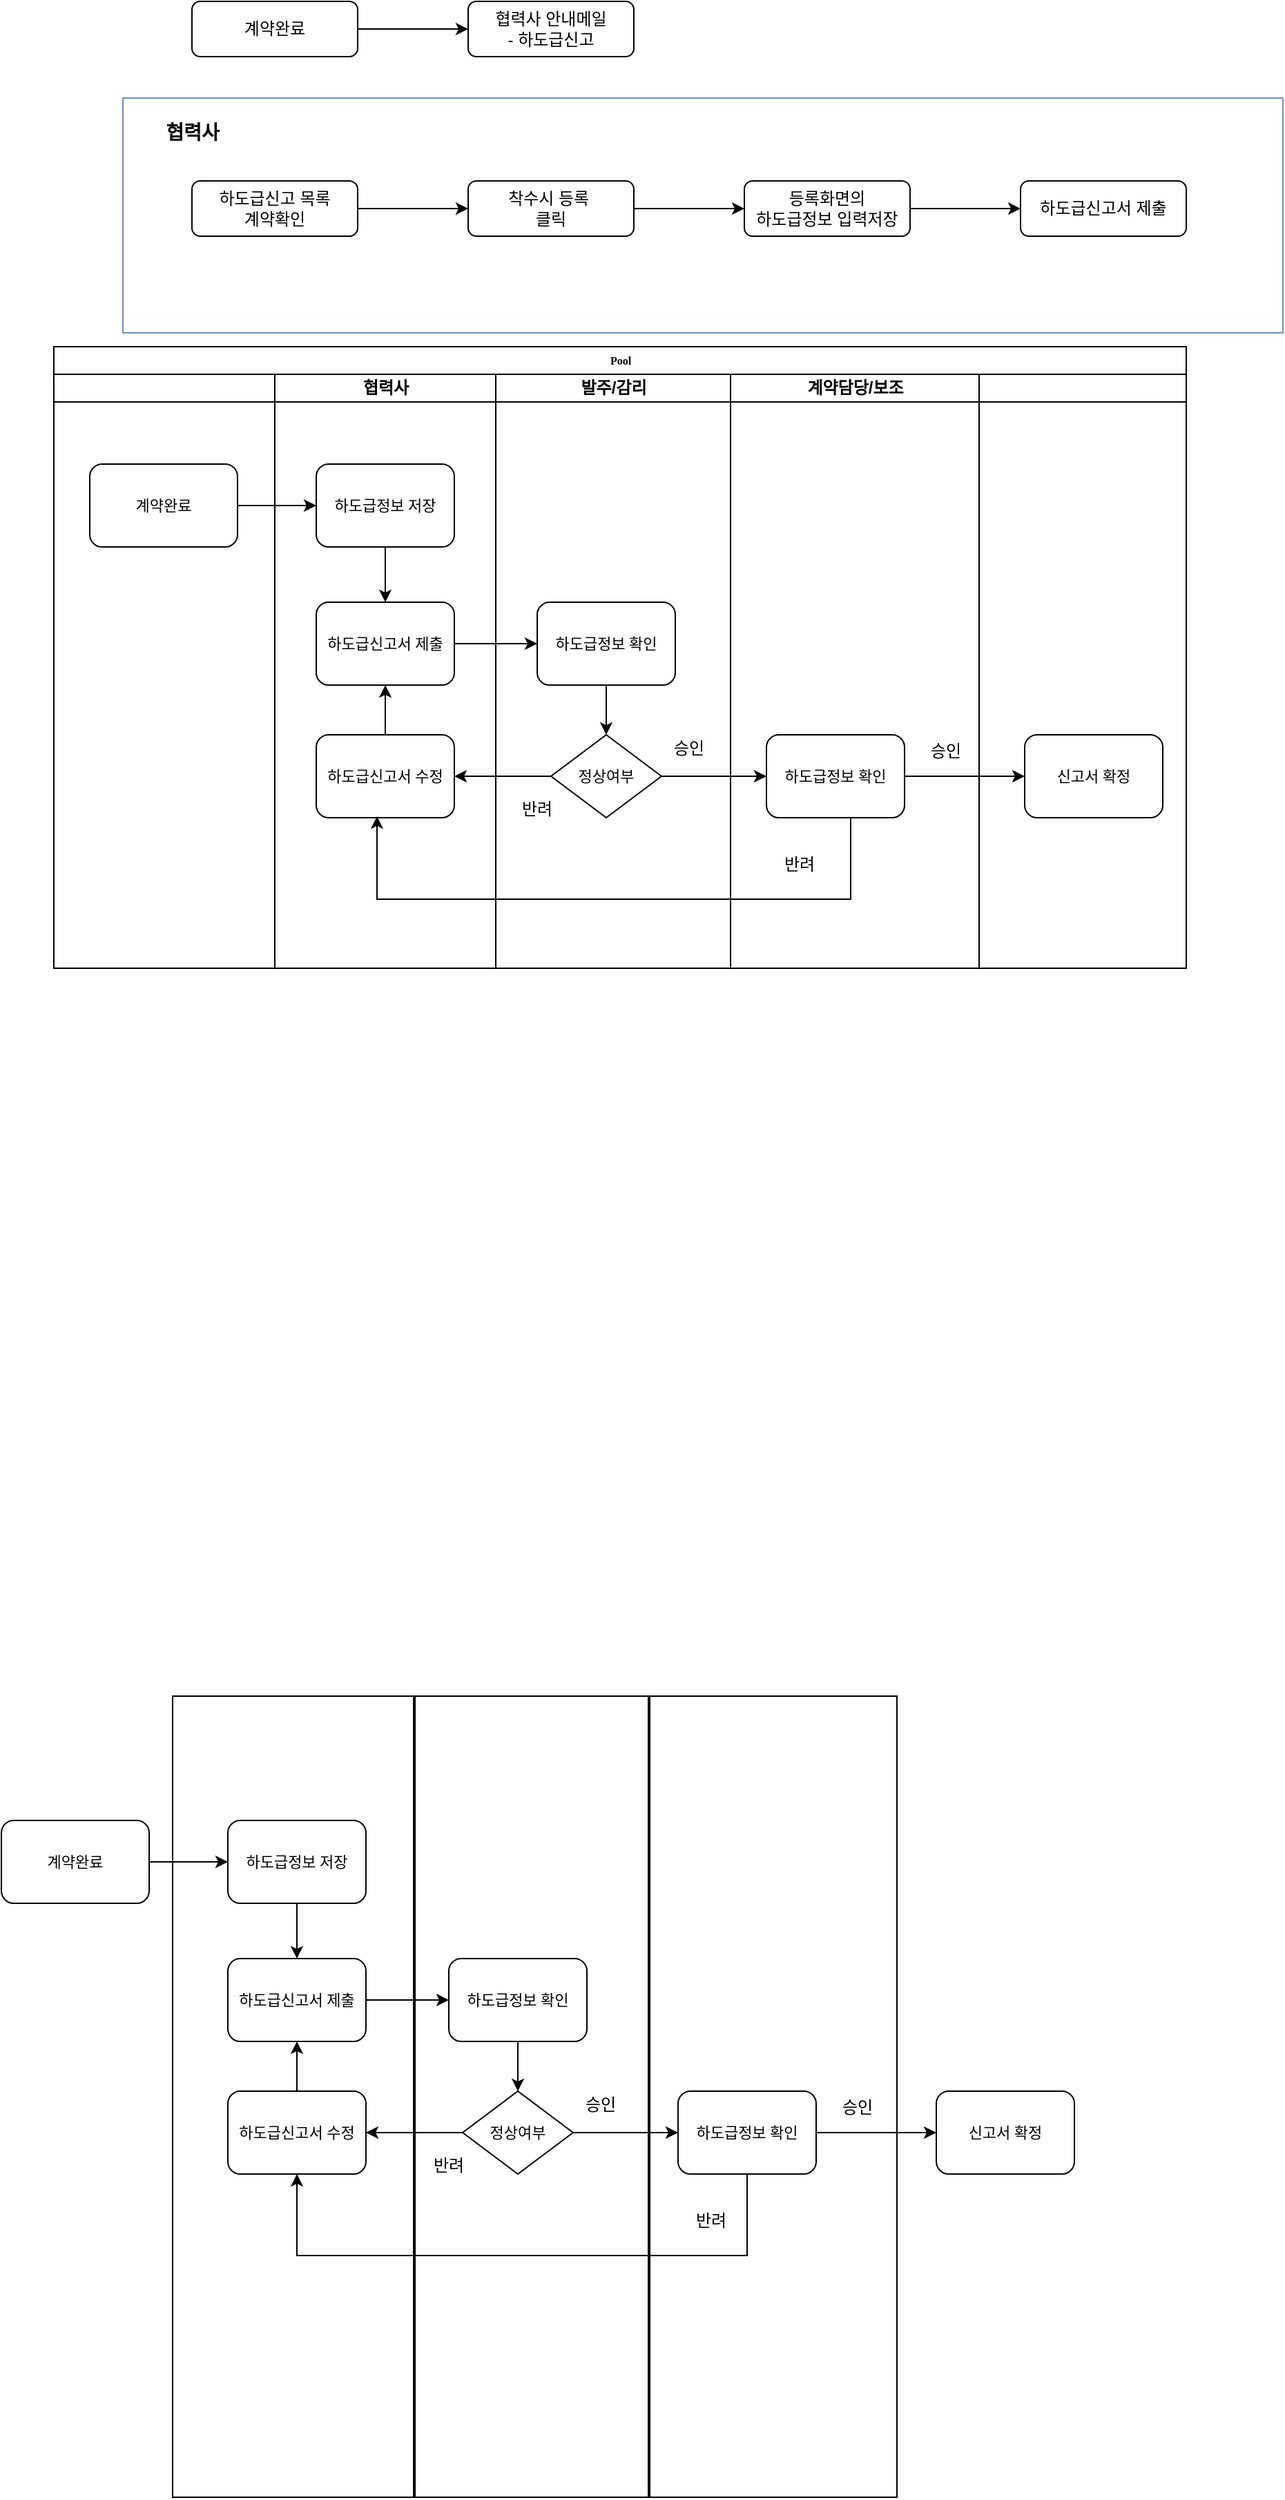 <mxfile version="24.7.4">
  <diagram id="C5RBs43oDa-KdzZeNtuy" name="Page-1">
    <mxGraphModel dx="1687" dy="878" grid="0" gridSize="10" guides="1" tooltips="1" connect="1" arrows="1" fold="1" page="1" pageScale="1" pageWidth="827" pageHeight="1169" math="0" shadow="0">
      <root>
        <mxCell id="WIyWlLk6GJQsqaUBKTNV-0" />
        <mxCell id="WIyWlLk6GJQsqaUBKTNV-1" parent="WIyWlLk6GJQsqaUBKTNV-0" />
        <mxCell id="kzj5SYHrYNJim-2h-Fth-1" value="" style="edgeStyle=orthogonalEdgeStyle;rounded=0;orthogonalLoop=1;jettySize=auto;html=1;" edge="1" parent="WIyWlLk6GJQsqaUBKTNV-1" source="WIyWlLk6GJQsqaUBKTNV-3" target="kzj5SYHrYNJim-2h-Fth-0">
          <mxGeometry relative="1" as="geometry" />
        </mxCell>
        <mxCell id="WIyWlLk6GJQsqaUBKTNV-3" value="계약완료" style="rounded=1;whiteSpace=wrap;html=1;fontSize=12;glass=0;strokeWidth=1;shadow=0;" parent="WIyWlLk6GJQsqaUBKTNV-1" vertex="1">
          <mxGeometry x="160" y="80" width="120" height="40" as="geometry" />
        </mxCell>
        <mxCell id="kzj5SYHrYNJim-2h-Fth-0" value="협력사 안내메일&lt;div&gt;- 하도급신고&lt;/div&gt;" style="rounded=1;whiteSpace=wrap;html=1;fontSize=12;glass=0;strokeWidth=1;shadow=0;" vertex="1" parent="WIyWlLk6GJQsqaUBKTNV-1">
          <mxGeometry x="360" y="80" width="120" height="40" as="geometry" />
        </mxCell>
        <mxCell id="kzj5SYHrYNJim-2h-Fth-14" value="" style="swimlane;startSize=0;fillColor=#DAE8FC;strokeColor=#6c8ebf;" vertex="1" parent="WIyWlLk6GJQsqaUBKTNV-1">
          <mxGeometry x="110" y="150" width="840" height="170" as="geometry" />
        </mxCell>
        <mxCell id="kzj5SYHrYNJim-2h-Fth-8" value="" style="edgeStyle=orthogonalEdgeStyle;rounded=0;orthogonalLoop=1;jettySize=auto;html=1;" edge="1" parent="kzj5SYHrYNJim-2h-Fth-14" source="kzj5SYHrYNJim-2h-Fth-6" target="kzj5SYHrYNJim-2h-Fth-7">
          <mxGeometry relative="1" as="geometry" />
        </mxCell>
        <mxCell id="kzj5SYHrYNJim-2h-Fth-6" value="하도급신고 목록&lt;div&gt;계약확인&lt;/div&gt;" style="rounded=1;whiteSpace=wrap;html=1;fontSize=12;glass=0;strokeWidth=1;shadow=0;" vertex="1" parent="kzj5SYHrYNJim-2h-Fth-14">
          <mxGeometry x="50" y="60" width="120" height="40" as="geometry" />
        </mxCell>
        <mxCell id="kzj5SYHrYNJim-2h-Fth-10" value="" style="edgeStyle=orthogonalEdgeStyle;rounded=0;orthogonalLoop=1;jettySize=auto;html=1;" edge="1" parent="kzj5SYHrYNJim-2h-Fth-14" source="kzj5SYHrYNJim-2h-Fth-7" target="kzj5SYHrYNJim-2h-Fth-9">
          <mxGeometry relative="1" as="geometry" />
        </mxCell>
        <mxCell id="kzj5SYHrYNJim-2h-Fth-7" value="착수시 등록&amp;nbsp;&lt;div&gt;클릭&lt;/div&gt;" style="rounded=1;whiteSpace=wrap;html=1;fontSize=12;glass=0;strokeWidth=1;shadow=0;" vertex="1" parent="kzj5SYHrYNJim-2h-Fth-14">
          <mxGeometry x="250" y="60" width="120" height="40" as="geometry" />
        </mxCell>
        <mxCell id="kzj5SYHrYNJim-2h-Fth-12" value="" style="edgeStyle=orthogonalEdgeStyle;rounded=0;orthogonalLoop=1;jettySize=auto;html=1;" edge="1" parent="kzj5SYHrYNJim-2h-Fth-14" source="kzj5SYHrYNJim-2h-Fth-9" target="kzj5SYHrYNJim-2h-Fth-11">
          <mxGeometry relative="1" as="geometry" />
        </mxCell>
        <mxCell id="kzj5SYHrYNJim-2h-Fth-9" value="등록화면의&lt;div&gt;하도급정보 입력저장&lt;/div&gt;" style="rounded=1;whiteSpace=wrap;html=1;fontSize=12;glass=0;strokeWidth=1;shadow=0;" vertex="1" parent="kzj5SYHrYNJim-2h-Fth-14">
          <mxGeometry x="450" y="60" width="120" height="40" as="geometry" />
        </mxCell>
        <mxCell id="kzj5SYHrYNJim-2h-Fth-11" value="하도급신고서 제출" style="rounded=1;whiteSpace=wrap;html=1;fontSize=12;glass=0;strokeWidth=1;shadow=0;" vertex="1" parent="kzj5SYHrYNJim-2h-Fth-14">
          <mxGeometry x="650" y="60" width="120" height="40" as="geometry" />
        </mxCell>
        <mxCell id="kzj5SYHrYNJim-2h-Fth-15" value="&lt;font style=&quot;font-size: 14px;&quot;&gt;&lt;b&gt;협력사&lt;/b&gt;&lt;/font&gt;" style="text;html=1;align=center;verticalAlign=middle;resizable=0;points=[];autosize=1;strokeColor=none;fillColor=none;" vertex="1" parent="kzj5SYHrYNJim-2h-Fth-14">
          <mxGeometry x="15" y="10" width="70" height="30" as="geometry" />
        </mxCell>
        <mxCell id="kzj5SYHrYNJim-2h-Fth-70" value="Pool" style="swimlane;html=1;childLayout=stackLayout;startSize=20;rounded=0;shadow=0;labelBackgroundColor=none;strokeWidth=1;fontFamily=Verdana;fontSize=8;align=center;" vertex="1" parent="WIyWlLk6GJQsqaUBKTNV-1">
          <mxGeometry x="60" y="330" width="820" height="450" as="geometry" />
        </mxCell>
        <mxCell id="kzj5SYHrYNJim-2h-Fth-71" value="" style="swimlane;html=1;startSize=20;gradientColor=none;" vertex="1" parent="kzj5SYHrYNJim-2h-Fth-70">
          <mxGeometry y="20" width="160" height="430" as="geometry" />
        </mxCell>
        <mxCell id="kzj5SYHrYNJim-2h-Fth-188" value="계약완료" style="rounded=1;whiteSpace=wrap;html=1;shadow=0;labelBackgroundColor=none;strokeWidth=1;fontFamily=Verdana;fontSize=11;align=center;" vertex="1" parent="kzj5SYHrYNJim-2h-Fth-71">
          <mxGeometry x="26" y="65" width="107" height="60" as="geometry" />
        </mxCell>
        <mxCell id="kzj5SYHrYNJim-2h-Fth-81" style="edgeStyle=orthogonalEdgeStyle;rounded=1;html=1;labelBackgroundColor=none;startArrow=none;startFill=0;startSize=5;endArrow=classicThin;endFill=1;endSize=5;jettySize=auto;orthogonalLoop=1;strokeWidth=1;fontFamily=Verdana;fontSize=11;" edge="1" parent="kzj5SYHrYNJim-2h-Fth-70" source="kzj5SYHrYNJim-2h-Fth-94" target="kzj5SYHrYNJim-2h-Fth-98">
          <mxGeometry relative="1" as="geometry" />
        </mxCell>
        <mxCell id="kzj5SYHrYNJim-2h-Fth-90" value="협력사" style="swimlane;html=1;startSize=20;" vertex="1" parent="kzj5SYHrYNJim-2h-Fth-70">
          <mxGeometry x="160" y="20" width="160" height="430" as="geometry" />
        </mxCell>
        <mxCell id="kzj5SYHrYNJim-2h-Fth-118" value="" style="edgeStyle=orthogonalEdgeStyle;rounded=0;orthogonalLoop=1;jettySize=auto;html=1;" edge="1" parent="kzj5SYHrYNJim-2h-Fth-90" source="kzj5SYHrYNJim-2h-Fth-91" target="kzj5SYHrYNJim-2h-Fth-117">
          <mxGeometry relative="1" as="geometry" />
        </mxCell>
        <mxCell id="kzj5SYHrYNJim-2h-Fth-91" value="하도급정보 저장" style="rounded=1;whiteSpace=wrap;html=1;shadow=0;labelBackgroundColor=none;strokeWidth=1;fontFamily=Verdana;fontSize=11;align=center;" vertex="1" parent="kzj5SYHrYNJim-2h-Fth-90">
          <mxGeometry x="30" y="65" width="100" height="60" as="geometry" />
        </mxCell>
        <mxCell id="kzj5SYHrYNJim-2h-Fth-117" value="하도급신고서 제출" style="rounded=1;whiteSpace=wrap;html=1;shadow=0;labelBackgroundColor=none;strokeWidth=1;fontFamily=Verdana;fontSize=11;align=center;" vertex="1" parent="kzj5SYHrYNJim-2h-Fth-90">
          <mxGeometry x="30" y="165" width="100" height="60" as="geometry" />
        </mxCell>
        <mxCell id="kzj5SYHrYNJim-2h-Fth-130" value="" style="edgeStyle=orthogonalEdgeStyle;rounded=0;orthogonalLoop=1;jettySize=auto;html=1;" edge="1" parent="kzj5SYHrYNJim-2h-Fth-90" source="kzj5SYHrYNJim-2h-Fth-127" target="kzj5SYHrYNJim-2h-Fth-117">
          <mxGeometry relative="1" as="geometry" />
        </mxCell>
        <mxCell id="kzj5SYHrYNJim-2h-Fth-127" value="하도급신고서 수정" style="rounded=1;whiteSpace=wrap;html=1;shadow=0;labelBackgroundColor=none;strokeWidth=1;fontFamily=Verdana;fontSize=11;align=center;" vertex="1" parent="kzj5SYHrYNJim-2h-Fth-90">
          <mxGeometry x="30" y="261" width="100" height="60" as="geometry" />
        </mxCell>
        <mxCell id="kzj5SYHrYNJim-2h-Fth-92" value="발주/감리" style="swimlane;html=1;startSize=20;" vertex="1" parent="kzj5SYHrYNJim-2h-Fth-70">
          <mxGeometry x="320" y="20" width="170" height="430" as="geometry" />
        </mxCell>
        <mxCell id="kzj5SYHrYNJim-2h-Fth-94" value="정상여부" style="rhombus;whiteSpace=wrap;html=1;rounded=0;shadow=0;labelBackgroundColor=none;strokeWidth=1;fontFamily=Verdana;fontSize=11;align=center;" vertex="1" parent="kzj5SYHrYNJim-2h-Fth-92">
          <mxGeometry x="40" y="261" width="80" height="60" as="geometry" />
        </mxCell>
        <mxCell id="kzj5SYHrYNJim-2h-Fth-123" value="" style="edgeStyle=orthogonalEdgeStyle;rounded=0;orthogonalLoop=1;jettySize=auto;html=1;" edge="1" parent="kzj5SYHrYNJim-2h-Fth-92" source="kzj5SYHrYNJim-2h-Fth-121" target="kzj5SYHrYNJim-2h-Fth-94">
          <mxGeometry relative="1" as="geometry" />
        </mxCell>
        <mxCell id="kzj5SYHrYNJim-2h-Fth-121" value="하도급정보 확인" style="rounded=1;whiteSpace=wrap;html=1;shadow=0;labelBackgroundColor=none;strokeWidth=1;fontFamily=Verdana;fontSize=11;align=center;" vertex="1" parent="kzj5SYHrYNJim-2h-Fth-92">
          <mxGeometry x="30" y="165" width="100" height="60" as="geometry" />
        </mxCell>
        <mxCell id="kzj5SYHrYNJim-2h-Fth-125" value="승인" style="text;html=1;align=center;verticalAlign=middle;whiteSpace=wrap;rounded=0;" vertex="1" parent="kzj5SYHrYNJim-2h-Fth-92">
          <mxGeometry x="110" y="256" width="60" height="30" as="geometry" />
        </mxCell>
        <mxCell id="kzj5SYHrYNJim-2h-Fth-126" value="반려" style="text;html=1;align=center;verticalAlign=middle;whiteSpace=wrap;rounded=0;" vertex="1" parent="kzj5SYHrYNJim-2h-Fth-92">
          <mxGeometry y="300" width="60" height="30" as="geometry" />
        </mxCell>
        <mxCell id="kzj5SYHrYNJim-2h-Fth-97" value="계약담당/보조" style="swimlane;html=1;startSize=20;" vertex="1" parent="kzj5SYHrYNJim-2h-Fth-70">
          <mxGeometry x="490" y="20" width="180" height="430" as="geometry" />
        </mxCell>
        <mxCell id="kzj5SYHrYNJim-2h-Fth-98" value="하도급정보 확인" style="rounded=1;whiteSpace=wrap;html=1;shadow=0;labelBackgroundColor=none;strokeWidth=1;fontFamily=Verdana;fontSize=11;align=center;" vertex="1" parent="kzj5SYHrYNJim-2h-Fth-97">
          <mxGeometry x="26" y="261" width="100" height="60" as="geometry" />
        </mxCell>
        <mxCell id="kzj5SYHrYNJim-2h-Fth-152" value="반려" style="text;html=1;align=center;verticalAlign=middle;whiteSpace=wrap;rounded=0;" vertex="1" parent="kzj5SYHrYNJim-2h-Fth-97">
          <mxGeometry x="20" y="340" width="60" height="30" as="geometry" />
        </mxCell>
        <mxCell id="kzj5SYHrYNJim-2h-Fth-154" value="승인" style="text;html=1;align=center;verticalAlign=middle;whiteSpace=wrap;rounded=0;" vertex="1" parent="kzj5SYHrYNJim-2h-Fth-97">
          <mxGeometry x="126" y="258" width="60" height="30" as="geometry" />
        </mxCell>
        <mxCell id="kzj5SYHrYNJim-2h-Fth-122" value="" style="edgeStyle=orthogonalEdgeStyle;rounded=0;orthogonalLoop=1;jettySize=auto;html=1;" edge="1" parent="kzj5SYHrYNJim-2h-Fth-70" source="kzj5SYHrYNJim-2h-Fth-117" target="kzj5SYHrYNJim-2h-Fth-121">
          <mxGeometry relative="1" as="geometry" />
        </mxCell>
        <mxCell id="kzj5SYHrYNJim-2h-Fth-124" value="" style="edgeStyle=orthogonalEdgeStyle;rounded=0;orthogonalLoop=1;jettySize=auto;html=1;" edge="1" parent="kzj5SYHrYNJim-2h-Fth-70" source="kzj5SYHrYNJim-2h-Fth-94" target="kzj5SYHrYNJim-2h-Fth-98">
          <mxGeometry relative="1" as="geometry" />
        </mxCell>
        <mxCell id="kzj5SYHrYNJim-2h-Fth-129" value="" style="edgeStyle=orthogonalEdgeStyle;rounded=0;orthogonalLoop=1;jettySize=auto;html=1;" edge="1" parent="kzj5SYHrYNJim-2h-Fth-70" source="kzj5SYHrYNJim-2h-Fth-94" target="kzj5SYHrYNJim-2h-Fth-127">
          <mxGeometry relative="1" as="geometry" />
        </mxCell>
        <mxCell id="kzj5SYHrYNJim-2h-Fth-150" style="edgeStyle=orthogonalEdgeStyle;rounded=0;orthogonalLoop=1;jettySize=auto;html=1;exitX=0.5;exitY=1;exitDx=0;exitDy=0;entryX=0.44;entryY=0.983;entryDx=0;entryDy=0;entryPerimeter=0;" edge="1" parent="kzj5SYHrYNJim-2h-Fth-70" source="kzj5SYHrYNJim-2h-Fth-98" target="kzj5SYHrYNJim-2h-Fth-127">
          <mxGeometry relative="1" as="geometry">
            <mxPoint x="180" y="550" as="targetPoint" />
            <Array as="points">
              <mxPoint x="577" y="400" />
              <mxPoint x="234" y="400" />
            </Array>
          </mxGeometry>
        </mxCell>
        <mxCell id="kzj5SYHrYNJim-2h-Fth-189" value="" style="edgeStyle=orthogonalEdgeStyle;rounded=0;orthogonalLoop=1;jettySize=auto;html=1;" edge="1" parent="kzj5SYHrYNJim-2h-Fth-70" source="kzj5SYHrYNJim-2h-Fth-188" target="kzj5SYHrYNJim-2h-Fth-91">
          <mxGeometry relative="1" as="geometry" />
        </mxCell>
        <mxCell id="kzj5SYHrYNJim-2h-Fth-200" value="" style="edgeStyle=orthogonalEdgeStyle;rounded=0;orthogonalLoop=1;jettySize=auto;html=1;" edge="1" parent="kzj5SYHrYNJim-2h-Fth-70" source="kzj5SYHrYNJim-2h-Fth-98" target="kzj5SYHrYNJim-2h-Fth-196">
          <mxGeometry relative="1" as="geometry" />
        </mxCell>
        <mxCell id="kzj5SYHrYNJim-2h-Fth-195" value="" style="swimlane;html=1;startSize=20;" vertex="1" parent="kzj5SYHrYNJim-2h-Fth-70">
          <mxGeometry x="670" y="20" width="150" height="430" as="geometry" />
        </mxCell>
        <mxCell id="kzj5SYHrYNJim-2h-Fth-196" value="신고서 확정" style="rounded=1;whiteSpace=wrap;html=1;shadow=0;labelBackgroundColor=none;strokeWidth=1;fontFamily=Verdana;fontSize=11;align=center;" vertex="1" parent="kzj5SYHrYNJim-2h-Fth-195">
          <mxGeometry x="33" y="261" width="100" height="60" as="geometry" />
        </mxCell>
        <mxCell id="kzj5SYHrYNJim-2h-Fth-202" value="계약완료" style="rounded=1;whiteSpace=wrap;html=1;shadow=0;labelBackgroundColor=none;strokeWidth=1;fontFamily=Verdana;fontSize=11;align=center;" vertex="1" parent="WIyWlLk6GJQsqaUBKTNV-1">
          <mxGeometry x="22" y="1397" width="107" height="60" as="geometry" />
        </mxCell>
        <mxCell id="kzj5SYHrYNJim-2h-Fth-203" style="edgeStyle=orthogonalEdgeStyle;rounded=1;html=1;labelBackgroundColor=none;startArrow=none;startFill=0;startSize=5;endArrow=classicThin;endFill=1;endSize=5;jettySize=auto;orthogonalLoop=1;strokeWidth=1;fontFamily=Verdana;fontSize=11;" edge="1" parent="WIyWlLk6GJQsqaUBKTNV-1" source="kzj5SYHrYNJim-2h-Fth-209" target="kzj5SYHrYNJim-2h-Fth-214">
          <mxGeometry relative="1" as="geometry" />
        </mxCell>
        <mxCell id="kzj5SYHrYNJim-2h-Fth-204" value="" style="edgeStyle=orthogonalEdgeStyle;rounded=0;orthogonalLoop=1;jettySize=auto;html=1;" edge="1" parent="WIyWlLk6GJQsqaUBKTNV-1" source="kzj5SYHrYNJim-2h-Fth-205" target="kzj5SYHrYNJim-2h-Fth-206">
          <mxGeometry relative="1" as="geometry" />
        </mxCell>
        <mxCell id="kzj5SYHrYNJim-2h-Fth-205" value="하도급정보 저장" style="rounded=1;whiteSpace=wrap;html=1;shadow=0;labelBackgroundColor=none;strokeWidth=1;fontFamily=Verdana;fontSize=11;align=center;" vertex="1" parent="WIyWlLk6GJQsqaUBKTNV-1">
          <mxGeometry x="186" y="1397" width="100" height="60" as="geometry" />
        </mxCell>
        <mxCell id="kzj5SYHrYNJim-2h-Fth-206" value="하도급신고서 제출" style="rounded=1;whiteSpace=wrap;html=1;shadow=0;labelBackgroundColor=none;strokeWidth=1;fontFamily=Verdana;fontSize=11;align=center;" vertex="1" parent="WIyWlLk6GJQsqaUBKTNV-1">
          <mxGeometry x="186" y="1497" width="100" height="60" as="geometry" />
        </mxCell>
        <mxCell id="kzj5SYHrYNJim-2h-Fth-207" value="" style="edgeStyle=orthogonalEdgeStyle;rounded=0;orthogonalLoop=1;jettySize=auto;html=1;" edge="1" parent="WIyWlLk6GJQsqaUBKTNV-1" source="kzj5SYHrYNJim-2h-Fth-208" target="kzj5SYHrYNJim-2h-Fth-206">
          <mxGeometry relative="1" as="geometry" />
        </mxCell>
        <mxCell id="kzj5SYHrYNJim-2h-Fth-208" value="하도급신고서 수정" style="rounded=1;whiteSpace=wrap;html=1;shadow=0;labelBackgroundColor=none;strokeWidth=1;fontFamily=Verdana;fontSize=11;align=center;" vertex="1" parent="WIyWlLk6GJQsqaUBKTNV-1">
          <mxGeometry x="186" y="1593" width="100" height="60" as="geometry" />
        </mxCell>
        <mxCell id="kzj5SYHrYNJim-2h-Fth-209" value="정상여부" style="rhombus;whiteSpace=wrap;html=1;rounded=0;shadow=0;labelBackgroundColor=none;strokeWidth=1;fontFamily=Verdana;fontSize=11;align=center;" vertex="1" parent="WIyWlLk6GJQsqaUBKTNV-1">
          <mxGeometry x="356" y="1593" width="80" height="60" as="geometry" />
        </mxCell>
        <mxCell id="kzj5SYHrYNJim-2h-Fth-210" value="" style="edgeStyle=orthogonalEdgeStyle;rounded=0;orthogonalLoop=1;jettySize=auto;html=1;" edge="1" parent="WIyWlLk6GJQsqaUBKTNV-1" source="kzj5SYHrYNJim-2h-Fth-211" target="kzj5SYHrYNJim-2h-Fth-209">
          <mxGeometry relative="1" as="geometry" />
        </mxCell>
        <mxCell id="kzj5SYHrYNJim-2h-Fth-211" value="하도급정보 확인" style="rounded=1;whiteSpace=wrap;html=1;shadow=0;labelBackgroundColor=none;strokeWidth=1;fontFamily=Verdana;fontSize=11;align=center;" vertex="1" parent="WIyWlLk6GJQsqaUBKTNV-1">
          <mxGeometry x="346" y="1497" width="100" height="60" as="geometry" />
        </mxCell>
        <mxCell id="kzj5SYHrYNJim-2h-Fth-212" value="승인" style="text;html=1;align=center;verticalAlign=middle;whiteSpace=wrap;rounded=0;" vertex="1" parent="WIyWlLk6GJQsqaUBKTNV-1">
          <mxGeometry x="426" y="1588" width="60" height="30" as="geometry" />
        </mxCell>
        <mxCell id="kzj5SYHrYNJim-2h-Fth-213" value="반려" style="text;html=1;align=center;verticalAlign=middle;whiteSpace=wrap;rounded=0;" vertex="1" parent="WIyWlLk6GJQsqaUBKTNV-1">
          <mxGeometry x="316" y="1632" width="60" height="30" as="geometry" />
        </mxCell>
        <mxCell id="kzj5SYHrYNJim-2h-Fth-214" value="하도급정보 확인" style="rounded=1;whiteSpace=wrap;html=1;shadow=0;labelBackgroundColor=none;strokeWidth=1;fontFamily=Verdana;fontSize=11;align=center;" vertex="1" parent="WIyWlLk6GJQsqaUBKTNV-1">
          <mxGeometry x="512" y="1593" width="100" height="60" as="geometry" />
        </mxCell>
        <mxCell id="kzj5SYHrYNJim-2h-Fth-215" value="반려" style="text;html=1;align=center;verticalAlign=middle;whiteSpace=wrap;rounded=0;" vertex="1" parent="WIyWlLk6GJQsqaUBKTNV-1">
          <mxGeometry x="506" y="1672" width="60" height="30" as="geometry" />
        </mxCell>
        <mxCell id="kzj5SYHrYNJim-2h-Fth-216" value="승인" style="text;html=1;align=center;verticalAlign=middle;whiteSpace=wrap;rounded=0;" vertex="1" parent="WIyWlLk6GJQsqaUBKTNV-1">
          <mxGeometry x="612" y="1590" width="60" height="30" as="geometry" />
        </mxCell>
        <mxCell id="kzj5SYHrYNJim-2h-Fth-217" value="" style="edgeStyle=orthogonalEdgeStyle;rounded=0;orthogonalLoop=1;jettySize=auto;html=1;" edge="1" parent="WIyWlLk6GJQsqaUBKTNV-1" source="kzj5SYHrYNJim-2h-Fth-206" target="kzj5SYHrYNJim-2h-Fth-211">
          <mxGeometry relative="1" as="geometry" />
        </mxCell>
        <mxCell id="kzj5SYHrYNJim-2h-Fth-218" value="" style="edgeStyle=orthogonalEdgeStyle;rounded=0;orthogonalLoop=1;jettySize=auto;html=1;" edge="1" parent="WIyWlLk6GJQsqaUBKTNV-1" source="kzj5SYHrYNJim-2h-Fth-209" target="kzj5SYHrYNJim-2h-Fth-214">
          <mxGeometry relative="1" as="geometry" />
        </mxCell>
        <mxCell id="kzj5SYHrYNJim-2h-Fth-219" value="" style="edgeStyle=orthogonalEdgeStyle;rounded=0;orthogonalLoop=1;jettySize=auto;html=1;" edge="1" parent="WIyWlLk6GJQsqaUBKTNV-1" source="kzj5SYHrYNJim-2h-Fth-209" target="kzj5SYHrYNJim-2h-Fth-208">
          <mxGeometry relative="1" as="geometry" />
        </mxCell>
        <mxCell id="kzj5SYHrYNJim-2h-Fth-221" value="" style="edgeStyle=orthogonalEdgeStyle;rounded=0;orthogonalLoop=1;jettySize=auto;html=1;" edge="1" parent="WIyWlLk6GJQsqaUBKTNV-1" source="kzj5SYHrYNJim-2h-Fth-202" target="kzj5SYHrYNJim-2h-Fth-205">
          <mxGeometry relative="1" as="geometry" />
        </mxCell>
        <mxCell id="kzj5SYHrYNJim-2h-Fth-222" value="" style="edgeStyle=orthogonalEdgeStyle;rounded=0;orthogonalLoop=1;jettySize=auto;html=1;" edge="1" parent="WIyWlLk6GJQsqaUBKTNV-1" source="kzj5SYHrYNJim-2h-Fth-214" target="kzj5SYHrYNJim-2h-Fth-223">
          <mxGeometry relative="1" as="geometry" />
        </mxCell>
        <mxCell id="kzj5SYHrYNJim-2h-Fth-223" value="신고서 확정" style="rounded=1;whiteSpace=wrap;html=1;shadow=0;labelBackgroundColor=none;strokeWidth=1;fontFamily=Verdana;fontSize=11;align=center;" vertex="1" parent="WIyWlLk6GJQsqaUBKTNV-1">
          <mxGeometry x="699" y="1593" width="100" height="60" as="geometry" />
        </mxCell>
        <mxCell id="kzj5SYHrYNJim-2h-Fth-227" value="" style="edgeStyle=orthogonalEdgeStyle;rounded=0;orthogonalLoop=1;jettySize=auto;html=1;exitX=0.5;exitY=1;exitDx=0;exitDy=0;entryX=0.5;entryY=1;entryDx=0;entryDy=0;" edge="1" parent="WIyWlLk6GJQsqaUBKTNV-1" source="kzj5SYHrYNJim-2h-Fth-214" target="kzj5SYHrYNJim-2h-Fth-208">
          <mxGeometry relative="1" as="geometry">
            <mxPoint x="230.5" y="1652" as="targetPoint" />
            <Array as="points">
              <mxPoint x="562.5" y="1712" />
              <mxPoint x="236.5" y="1712" />
            </Array>
            <mxPoint x="562.5" y="1653" as="sourcePoint" />
          </mxGeometry>
        </mxCell>
        <mxCell id="kzj5SYHrYNJim-2h-Fth-245" value="" style="text;html=1;whiteSpace=wrap;strokeColor=default;fillColor=none;overflow=fill;fontFamily=Verdana;fontSize=8;fontColor=default;fontStyle=1;labelBackgroundColor=none;" vertex="1" parent="WIyWlLk6GJQsqaUBKTNV-1">
          <mxGeometry x="146" y="1307" width="524.5" height="580" as="geometry" />
        </mxCell>
        <mxCell id="kzj5SYHrYNJim-2h-Fth-246" value="" style="line;strokeWidth=2;direction=south;html=1;rounded=0;shadow=0;strokeColor=default;align=center;verticalAlign=middle;fontFamily=Verdana;fontSize=8;fontColor=default;fontStyle=1;labelBackgroundColor=none;fillColor=default;" vertex="1" parent="WIyWlLk6GJQsqaUBKTNV-1">
          <mxGeometry x="316" y="1307" width="10" height="580" as="geometry" />
        </mxCell>
        <mxCell id="kzj5SYHrYNJim-2h-Fth-247" value="" style="line;strokeWidth=2;direction=south;html=1;rounded=0;shadow=0;strokeColor=default;align=center;verticalAlign=middle;fontFamily=Verdana;fontSize=8;fontColor=default;fontStyle=1;labelBackgroundColor=none;fillColor=default;" vertex="1" parent="WIyWlLk6GJQsqaUBKTNV-1">
          <mxGeometry x="486" y="1307" width="10" height="580" as="geometry" />
        </mxCell>
      </root>
    </mxGraphModel>
  </diagram>
</mxfile>
